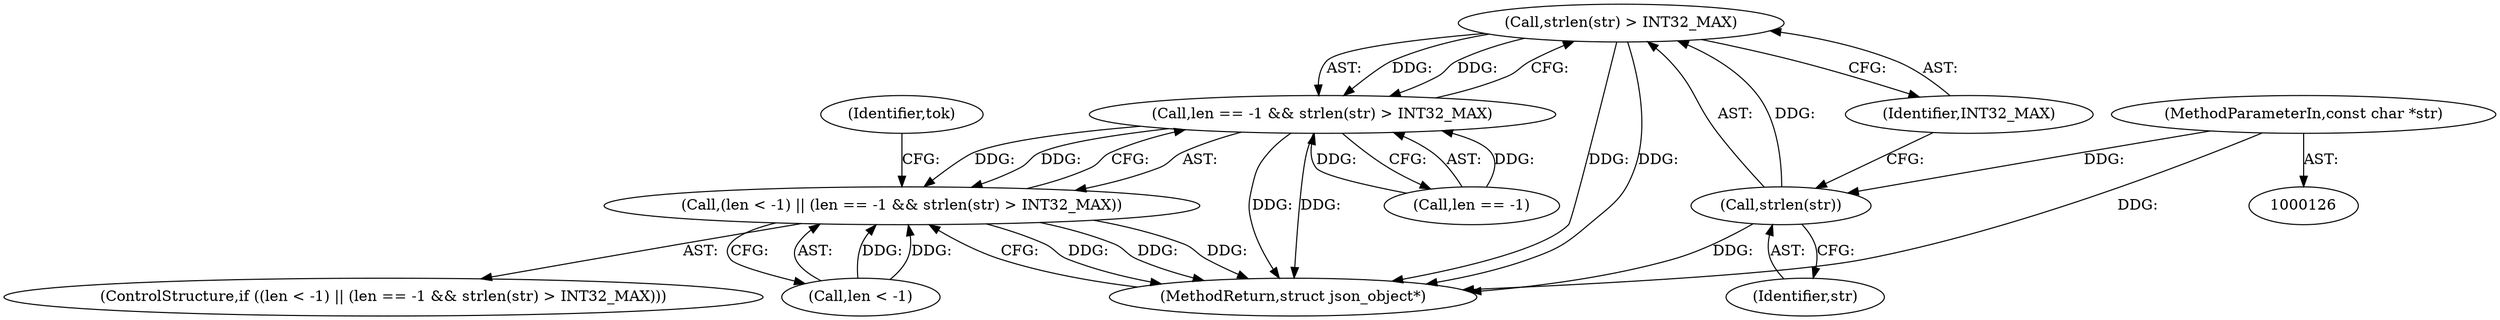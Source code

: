 digraph "0_json-c_64e36901a0614bf64a19bc3396469c66dcd0b015@API" {
"1000179" [label="(Call,strlen(str) > INT32_MAX)"];
"1000180" [label="(Call,strlen(str))"];
"1000128" [label="(MethodParameterIn,const char *str)"];
"1000174" [label="(Call,len == -1 && strlen(str) > INT32_MAX)"];
"1000169" [label="(Call,(len < -1) || (len == -1 && strlen(str) > INT32_MAX))"];
"1000182" [label="(Identifier,INT32_MAX)"];
"1000168" [label="(ControlStructure,if ((len < -1) || (len == -1 && strlen(str) > INT32_MAX)))"];
"1000180" [label="(Call,strlen(str))"];
"1000128" [label="(MethodParameterIn,const char *str)"];
"1000191" [label="(MethodReturn,struct json_object*)"];
"1000179" [label="(Call,strlen(str) > INT32_MAX)"];
"1000170" [label="(Call,len < -1)"];
"1000186" [label="(Identifier,tok)"];
"1000175" [label="(Call,len == -1)"];
"1000174" [label="(Call,len == -1 && strlen(str) > INT32_MAX)"];
"1000169" [label="(Call,(len < -1) || (len == -1 && strlen(str) > INT32_MAX))"];
"1000181" [label="(Identifier,str)"];
"1000179" -> "1000174"  [label="AST: "];
"1000179" -> "1000182"  [label="CFG: "];
"1000180" -> "1000179"  [label="AST: "];
"1000182" -> "1000179"  [label="AST: "];
"1000174" -> "1000179"  [label="CFG: "];
"1000179" -> "1000191"  [label="DDG: "];
"1000179" -> "1000191"  [label="DDG: "];
"1000179" -> "1000174"  [label="DDG: "];
"1000179" -> "1000174"  [label="DDG: "];
"1000180" -> "1000179"  [label="DDG: "];
"1000180" -> "1000181"  [label="CFG: "];
"1000181" -> "1000180"  [label="AST: "];
"1000182" -> "1000180"  [label="CFG: "];
"1000180" -> "1000191"  [label="DDG: "];
"1000128" -> "1000180"  [label="DDG: "];
"1000128" -> "1000126"  [label="AST: "];
"1000128" -> "1000191"  [label="DDG: "];
"1000174" -> "1000169"  [label="AST: "];
"1000174" -> "1000175"  [label="CFG: "];
"1000175" -> "1000174"  [label="AST: "];
"1000169" -> "1000174"  [label="CFG: "];
"1000174" -> "1000191"  [label="DDG: "];
"1000174" -> "1000191"  [label="DDG: "];
"1000174" -> "1000169"  [label="DDG: "];
"1000174" -> "1000169"  [label="DDG: "];
"1000175" -> "1000174"  [label="DDG: "];
"1000175" -> "1000174"  [label="DDG: "];
"1000169" -> "1000168"  [label="AST: "];
"1000169" -> "1000170"  [label="CFG: "];
"1000170" -> "1000169"  [label="AST: "];
"1000186" -> "1000169"  [label="CFG: "];
"1000191" -> "1000169"  [label="CFG: "];
"1000169" -> "1000191"  [label="DDG: "];
"1000169" -> "1000191"  [label="DDG: "];
"1000169" -> "1000191"  [label="DDG: "];
"1000170" -> "1000169"  [label="DDG: "];
"1000170" -> "1000169"  [label="DDG: "];
}

